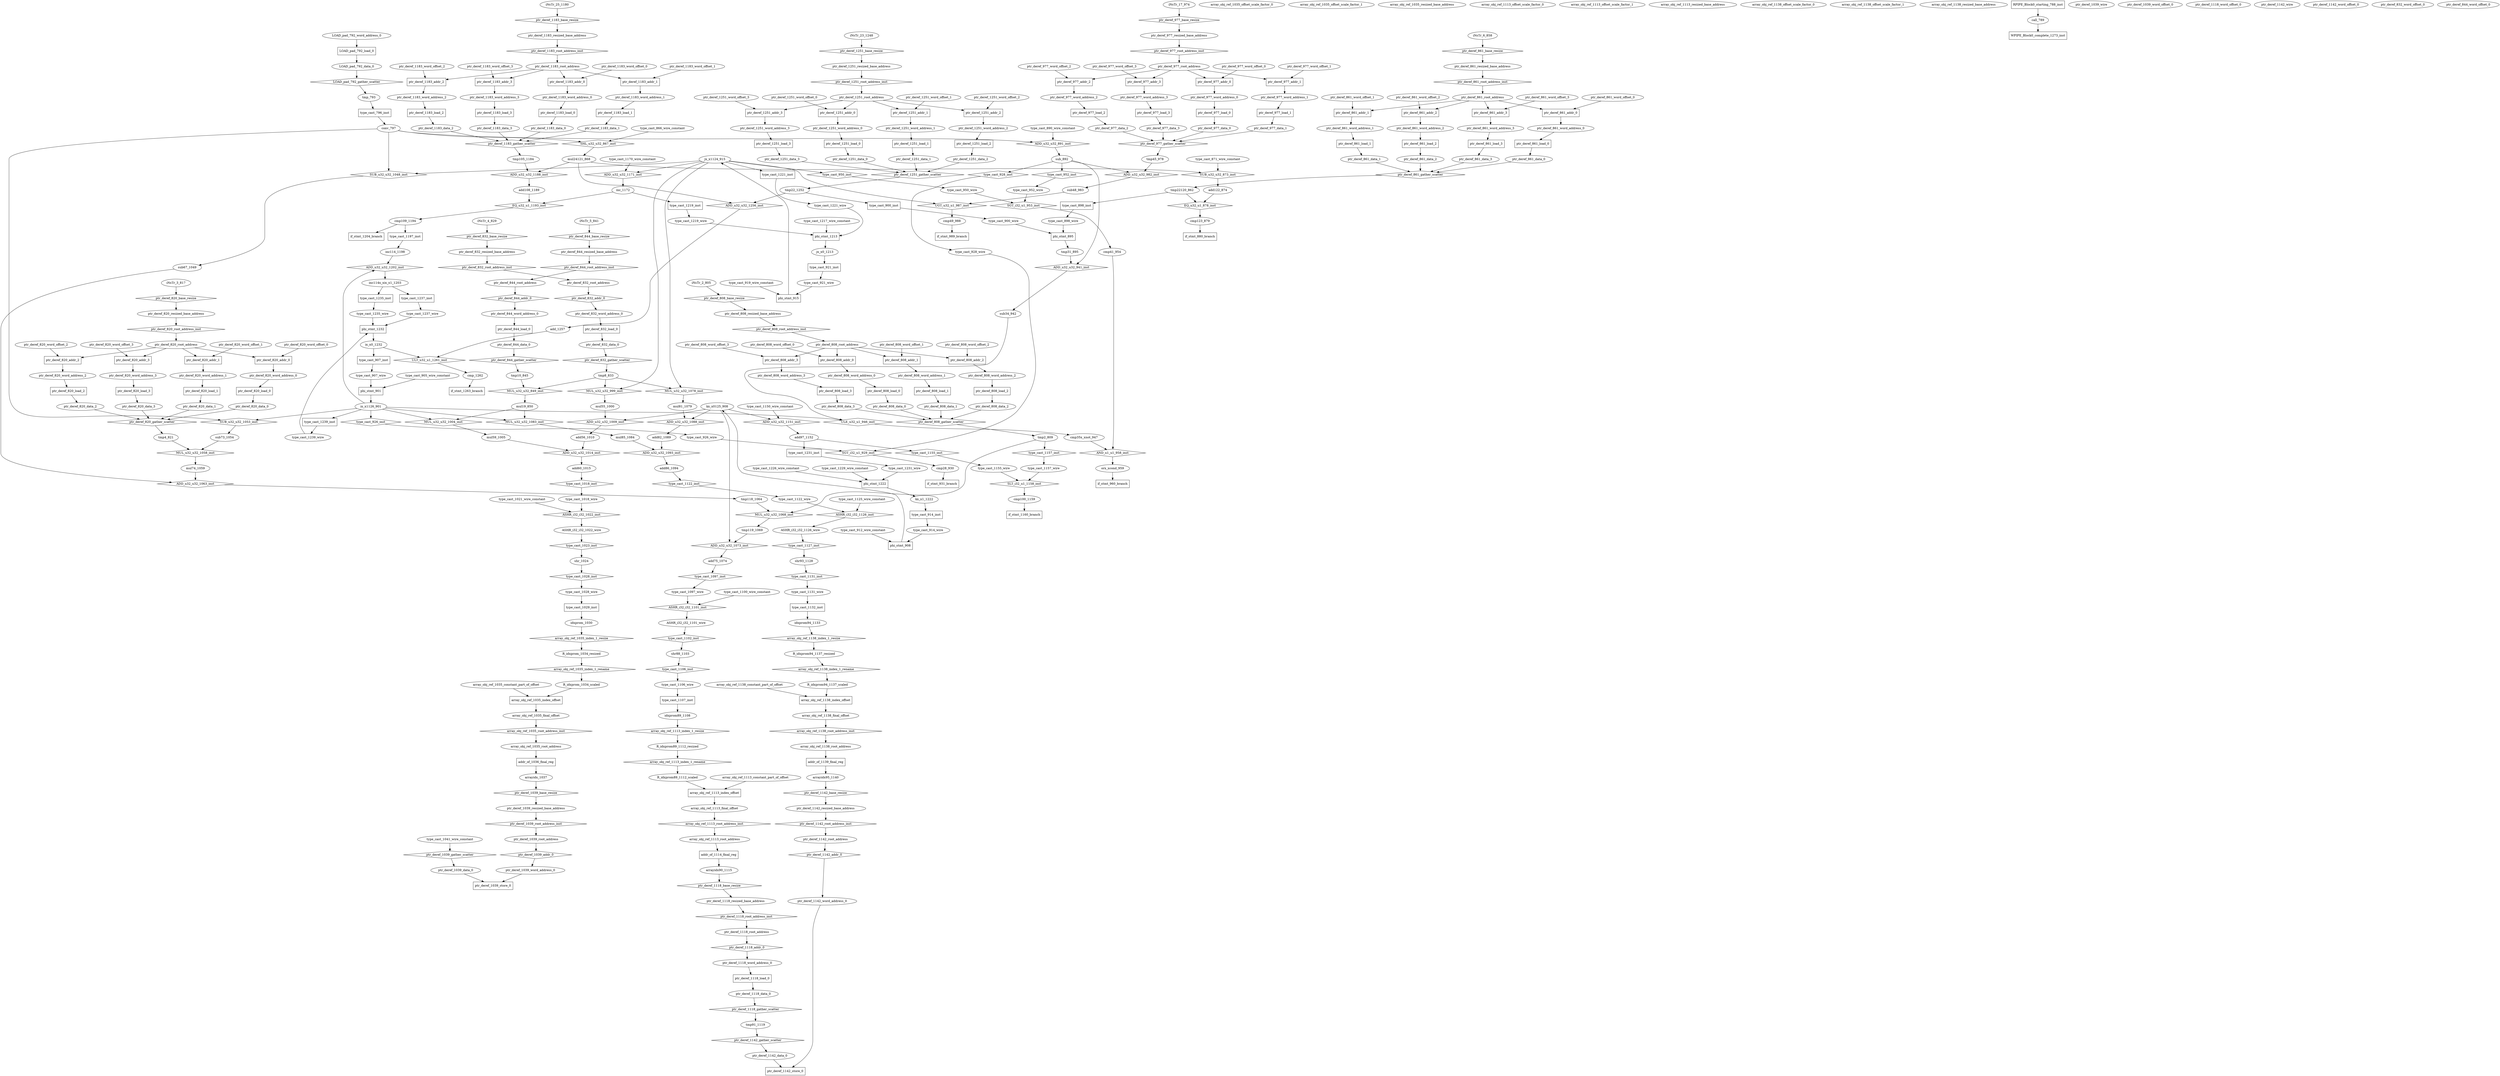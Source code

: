 digraph data_path {
  ASHR_i32_i32_1022_wire [shape=ellipse];
  ASHR_i32_i32_1101_wire [shape=ellipse];
  ASHR_i32_i32_1126_wire [shape=ellipse];
  LOAD_pad_792_data_0 [shape=ellipse];
  LOAD_pad_792_word_address_0 [shape=ellipse];
  R_idxprom89_1112_resized [shape=ellipse];
  R_idxprom89_1112_scaled [shape=ellipse];
  R_idxprom94_1137_resized [shape=ellipse];
  R_idxprom94_1137_scaled [shape=ellipse];
  R_idxprom_1034_resized [shape=ellipse];
  R_idxprom_1034_scaled [shape=ellipse];
  add108_1189 [shape=ellipse];
  add122_874 [shape=ellipse];
  add56_1010 [shape=ellipse];
  add60_1015 [shape=ellipse];
  add75_1074 [shape=ellipse];
  add82_1089 [shape=ellipse];
  add86_1094 [shape=ellipse];
  add97_1152 [shape=ellipse];
  add_1257 [shape=ellipse];
  array_obj_ref_1035_constant_part_of_offset [shape=ellipse];
  array_obj_ref_1035_final_offset [shape=ellipse];
  array_obj_ref_1035_offset_scale_factor_0 [shape=ellipse];
  array_obj_ref_1035_offset_scale_factor_1 [shape=ellipse];
  array_obj_ref_1035_resized_base_address [shape=ellipse];
  array_obj_ref_1035_root_address [shape=ellipse];
  array_obj_ref_1113_constant_part_of_offset [shape=ellipse];
  array_obj_ref_1113_final_offset [shape=ellipse];
  array_obj_ref_1113_offset_scale_factor_0 [shape=ellipse];
  array_obj_ref_1113_offset_scale_factor_1 [shape=ellipse];
  array_obj_ref_1113_resized_base_address [shape=ellipse];
  array_obj_ref_1113_root_address [shape=ellipse];
  array_obj_ref_1138_constant_part_of_offset [shape=ellipse];
  array_obj_ref_1138_final_offset [shape=ellipse];
  array_obj_ref_1138_offset_scale_factor_0 [shape=ellipse];
  array_obj_ref_1138_offset_scale_factor_1 [shape=ellipse];
  array_obj_ref_1138_resized_base_address [shape=ellipse];
  array_obj_ref_1138_root_address [shape=ellipse];
  arrayidx90_1115 [shape=ellipse];
  arrayidx95_1140 [shape=ellipse];
  arrayidx_1037 [shape=ellipse];
  call_789 [shape=ellipse];
  cmp100_1159 [shape=ellipse];
  cmp109_1194 [shape=ellipse];
  cmp123_879 [shape=ellipse];
  cmp28_930 [shape=ellipse];
  cmp35x_xnot_947 [shape=ellipse];
  cmp41_954 [shape=ellipse];
  cmp49_988 [shape=ellipse];
  cmp_1262 [shape=ellipse];
  conv_797 [shape=ellipse];
  iNsTr_17_974 [shape=ellipse];
  iNsTr_23_1248 [shape=ellipse];
  iNsTr_25_1180 [shape=ellipse];
  iNsTr_2_805 [shape=ellipse];
  iNsTr_3_817 [shape=ellipse];
  iNsTr_4_829 [shape=ellipse];
  iNsTr_5_841 [shape=ellipse];
  iNsTr_6_858 [shape=ellipse];
  idxprom89_1108 [shape=ellipse];
  idxprom94_1133 [shape=ellipse];
  idxprom_1030 [shape=ellipse];
  inc114_1198 [shape=ellipse];
  inc114x_xix_x1_1203 [shape=ellipse];
  inc_1172 [shape=ellipse];
  ix_x0_1232 [shape=ellipse];
  ix_x1126_901 [shape=ellipse];
  jx_x0_1213 [shape=ellipse];
  jx_x1124_915 [shape=ellipse];
  kx_x0125_908 [shape=ellipse];
  kx_x1_1222 [shape=ellipse];
  mul19_850 [shape=ellipse];
  mul24121_868 [shape=ellipse];
  mul55_1000 [shape=ellipse];
  mul59_1005 [shape=ellipse];
  mul74_1059 [shape=ellipse];
  mul81_1079 [shape=ellipse];
  mul85_1084 [shape=ellipse];
  orx_xcond_959 [shape=ellipse];
  ptr_deref_1039_data_0 [shape=ellipse];
  ptr_deref_1039_resized_base_address [shape=ellipse];
  ptr_deref_1039_root_address [shape=ellipse];
  ptr_deref_1039_wire [shape=ellipse];
  ptr_deref_1039_word_address_0 [shape=ellipse];
  ptr_deref_1039_word_offset_0 [shape=ellipse];
  ptr_deref_1118_data_0 [shape=ellipse];
  ptr_deref_1118_resized_base_address [shape=ellipse];
  ptr_deref_1118_root_address [shape=ellipse];
  ptr_deref_1118_word_address_0 [shape=ellipse];
  ptr_deref_1118_word_offset_0 [shape=ellipse];
  ptr_deref_1142_data_0 [shape=ellipse];
  ptr_deref_1142_resized_base_address [shape=ellipse];
  ptr_deref_1142_root_address [shape=ellipse];
  ptr_deref_1142_wire [shape=ellipse];
  ptr_deref_1142_word_address_0 [shape=ellipse];
  ptr_deref_1142_word_offset_0 [shape=ellipse];
  ptr_deref_1183_data_0 [shape=ellipse];
  ptr_deref_1183_data_1 [shape=ellipse];
  ptr_deref_1183_data_2 [shape=ellipse];
  ptr_deref_1183_data_3 [shape=ellipse];
  ptr_deref_1183_resized_base_address [shape=ellipse];
  ptr_deref_1183_root_address [shape=ellipse];
  ptr_deref_1183_word_address_0 [shape=ellipse];
  ptr_deref_1183_word_address_1 [shape=ellipse];
  ptr_deref_1183_word_address_2 [shape=ellipse];
  ptr_deref_1183_word_address_3 [shape=ellipse];
  ptr_deref_1183_word_offset_0 [shape=ellipse];
  ptr_deref_1183_word_offset_1 [shape=ellipse];
  ptr_deref_1183_word_offset_2 [shape=ellipse];
  ptr_deref_1183_word_offset_3 [shape=ellipse];
  ptr_deref_1251_data_0 [shape=ellipse];
  ptr_deref_1251_data_1 [shape=ellipse];
  ptr_deref_1251_data_2 [shape=ellipse];
  ptr_deref_1251_data_3 [shape=ellipse];
  ptr_deref_1251_resized_base_address [shape=ellipse];
  ptr_deref_1251_root_address [shape=ellipse];
  ptr_deref_1251_word_address_0 [shape=ellipse];
  ptr_deref_1251_word_address_1 [shape=ellipse];
  ptr_deref_1251_word_address_2 [shape=ellipse];
  ptr_deref_1251_word_address_3 [shape=ellipse];
  ptr_deref_1251_word_offset_0 [shape=ellipse];
  ptr_deref_1251_word_offset_1 [shape=ellipse];
  ptr_deref_1251_word_offset_2 [shape=ellipse];
  ptr_deref_1251_word_offset_3 [shape=ellipse];
  ptr_deref_808_data_0 [shape=ellipse];
  ptr_deref_808_data_1 [shape=ellipse];
  ptr_deref_808_data_2 [shape=ellipse];
  ptr_deref_808_data_3 [shape=ellipse];
  ptr_deref_808_resized_base_address [shape=ellipse];
  ptr_deref_808_root_address [shape=ellipse];
  ptr_deref_808_word_address_0 [shape=ellipse];
  ptr_deref_808_word_address_1 [shape=ellipse];
  ptr_deref_808_word_address_2 [shape=ellipse];
  ptr_deref_808_word_address_3 [shape=ellipse];
  ptr_deref_808_word_offset_0 [shape=ellipse];
  ptr_deref_808_word_offset_1 [shape=ellipse];
  ptr_deref_808_word_offset_2 [shape=ellipse];
  ptr_deref_808_word_offset_3 [shape=ellipse];
  ptr_deref_820_data_0 [shape=ellipse];
  ptr_deref_820_data_1 [shape=ellipse];
  ptr_deref_820_data_2 [shape=ellipse];
  ptr_deref_820_data_3 [shape=ellipse];
  ptr_deref_820_resized_base_address [shape=ellipse];
  ptr_deref_820_root_address [shape=ellipse];
  ptr_deref_820_word_address_0 [shape=ellipse];
  ptr_deref_820_word_address_1 [shape=ellipse];
  ptr_deref_820_word_address_2 [shape=ellipse];
  ptr_deref_820_word_address_3 [shape=ellipse];
  ptr_deref_820_word_offset_0 [shape=ellipse];
  ptr_deref_820_word_offset_1 [shape=ellipse];
  ptr_deref_820_word_offset_2 [shape=ellipse];
  ptr_deref_820_word_offset_3 [shape=ellipse];
  ptr_deref_832_data_0 [shape=ellipse];
  ptr_deref_832_resized_base_address [shape=ellipse];
  ptr_deref_832_root_address [shape=ellipse];
  ptr_deref_832_word_address_0 [shape=ellipse];
  ptr_deref_832_word_offset_0 [shape=ellipse];
  ptr_deref_844_data_0 [shape=ellipse];
  ptr_deref_844_resized_base_address [shape=ellipse];
  ptr_deref_844_root_address [shape=ellipse];
  ptr_deref_844_word_address_0 [shape=ellipse];
  ptr_deref_844_word_offset_0 [shape=ellipse];
  ptr_deref_861_data_0 [shape=ellipse];
  ptr_deref_861_data_1 [shape=ellipse];
  ptr_deref_861_data_2 [shape=ellipse];
  ptr_deref_861_data_3 [shape=ellipse];
  ptr_deref_861_resized_base_address [shape=ellipse];
  ptr_deref_861_root_address [shape=ellipse];
  ptr_deref_861_word_address_0 [shape=ellipse];
  ptr_deref_861_word_address_1 [shape=ellipse];
  ptr_deref_861_word_address_2 [shape=ellipse];
  ptr_deref_861_word_address_3 [shape=ellipse];
  ptr_deref_861_word_offset_0 [shape=ellipse];
  ptr_deref_861_word_offset_1 [shape=ellipse];
  ptr_deref_861_word_offset_2 [shape=ellipse];
  ptr_deref_861_word_offset_3 [shape=ellipse];
  ptr_deref_977_data_0 [shape=ellipse];
  ptr_deref_977_data_1 [shape=ellipse];
  ptr_deref_977_data_2 [shape=ellipse];
  ptr_deref_977_data_3 [shape=ellipse];
  ptr_deref_977_resized_base_address [shape=ellipse];
  ptr_deref_977_root_address [shape=ellipse];
  ptr_deref_977_word_address_0 [shape=ellipse];
  ptr_deref_977_word_address_1 [shape=ellipse];
  ptr_deref_977_word_address_2 [shape=ellipse];
  ptr_deref_977_word_address_3 [shape=ellipse];
  ptr_deref_977_word_offset_0 [shape=ellipse];
  ptr_deref_977_word_offset_1 [shape=ellipse];
  ptr_deref_977_word_offset_2 [shape=ellipse];
  ptr_deref_977_word_offset_3 [shape=ellipse];
  shr88_1103 [shape=ellipse];
  shr93_1128 [shape=ellipse];
  shr_1024 [shape=ellipse];
  sub34_942 [shape=ellipse];
  sub48_983 [shape=ellipse];
  sub67_1049 [shape=ellipse];
  sub73_1054 [shape=ellipse];
  sub_892 [shape=ellipse];
  tmp105_1184 [shape=ellipse];
  tmp10_845 [shape=ellipse];
  tmp118_1064 [shape=ellipse];
  tmp119_1069 [shape=ellipse];
  tmp22120_862 [shape=ellipse];
  tmp22_1252 [shape=ellipse];
  tmp2_809 [shape=ellipse];
  tmp31_895 [shape=ellipse];
  tmp45_978 [shape=ellipse];
  tmp4_821 [shape=ellipse];
  tmp8_833 [shape=ellipse];
  tmp91_1119 [shape=ellipse];
  tmp_793 [shape=ellipse];
  type_cast_1018_wire [shape=ellipse];
  type_cast_1021_wire_constant [shape=ellipse];
  type_cast_1028_wire [shape=ellipse];
  type_cast_1041_wire_constant [shape=ellipse];
  type_cast_1097_wire [shape=ellipse];
  type_cast_1100_wire_constant [shape=ellipse];
  type_cast_1106_wire [shape=ellipse];
  type_cast_1122_wire [shape=ellipse];
  type_cast_1125_wire_constant [shape=ellipse];
  type_cast_1131_wire [shape=ellipse];
  type_cast_1150_wire_constant [shape=ellipse];
  type_cast_1155_wire [shape=ellipse];
  type_cast_1157_wire [shape=ellipse];
  type_cast_1170_wire_constant [shape=ellipse];
  type_cast_1217_wire_constant [shape=ellipse];
  type_cast_1219_wire [shape=ellipse];
  type_cast_1221_wire [shape=ellipse];
  type_cast_1226_wire_constant [shape=ellipse];
  type_cast_1229_wire_constant [shape=ellipse];
  type_cast_1231_wire [shape=ellipse];
  type_cast_1235_wire [shape=ellipse];
  type_cast_1237_wire [shape=ellipse];
  type_cast_1239_wire [shape=ellipse];
  type_cast_866_wire_constant [shape=ellipse];
  type_cast_871_wire_constant [shape=ellipse];
  type_cast_890_wire_constant [shape=ellipse];
  type_cast_898_wire [shape=ellipse];
  type_cast_900_wire [shape=ellipse];
  type_cast_905_wire_constant [shape=ellipse];
  type_cast_907_wire [shape=ellipse];
  type_cast_912_wire_constant [shape=ellipse];
  type_cast_914_wire [shape=ellipse];
  type_cast_919_wire_constant [shape=ellipse];
  type_cast_921_wire [shape=ellipse];
  type_cast_926_wire [shape=ellipse];
  type_cast_928_wire [shape=ellipse];
  type_cast_950_wire [shape=ellipse];
  type_cast_952_wire [shape=ellipse];
  ADD_u32_u32_1009_inst [shape=diamond];
kx_x0125_908  -> ADD_u32_u32_1009_inst;
mul55_1000  -> ADD_u32_u32_1009_inst;
ADD_u32_u32_1009_inst -> add56_1010;
  ADD_u32_u32_1014_inst [shape=diamond];
add56_1010  -> ADD_u32_u32_1014_inst;
mul59_1005  -> ADD_u32_u32_1014_inst;
ADD_u32_u32_1014_inst -> add60_1015;
  ADD_u32_u32_1063_inst [shape=diamond];
mul74_1059  -> ADD_u32_u32_1063_inst;
sub67_1049  -> ADD_u32_u32_1063_inst;
ADD_u32_u32_1063_inst -> tmp118_1064;
  ADD_u32_u32_1073_inst [shape=diamond];
tmp119_1069  -> ADD_u32_u32_1073_inst;
kx_x0125_908  -> ADD_u32_u32_1073_inst;
ADD_u32_u32_1073_inst -> add75_1074;
  ADD_u32_u32_1088_inst [shape=diamond];
kx_x0125_908  -> ADD_u32_u32_1088_inst;
mul81_1079  -> ADD_u32_u32_1088_inst;
ADD_u32_u32_1088_inst -> add82_1089;
  ADD_u32_u32_1093_inst [shape=diamond];
add82_1089  -> ADD_u32_u32_1093_inst;
mul85_1084  -> ADD_u32_u32_1093_inst;
ADD_u32_u32_1093_inst -> add86_1094;
  ADD_u32_u32_1151_inst [shape=diamond];
kx_x0125_908  -> ADD_u32_u32_1151_inst;
type_cast_1150_wire_constant  -> ADD_u32_u32_1151_inst;
ADD_u32_u32_1151_inst -> add97_1152;
  ADD_u32_u32_1171_inst [shape=diamond];
jx_x1124_915  -> ADD_u32_u32_1171_inst;
type_cast_1170_wire_constant  -> ADD_u32_u32_1171_inst;
ADD_u32_u32_1171_inst -> inc_1172;
  ADD_u32_u32_1188_inst [shape=diamond];
tmp105_1184  -> ADD_u32_u32_1188_inst;
mul24121_868  -> ADD_u32_u32_1188_inst;
ADD_u32_u32_1188_inst -> add108_1189;
  ADD_u32_u32_1202_inst [shape=diamond];
inc114_1198  -> ADD_u32_u32_1202_inst;
ix_x1126_901  -> ADD_u32_u32_1202_inst;
ADD_u32_u32_1202_inst -> inc114x_xix_x1_1203;
  ADD_u32_u32_1256_inst [shape=diamond];
tmp22_1252  -> ADD_u32_u32_1256_inst;
mul24121_868  -> ADD_u32_u32_1256_inst;
ADD_u32_u32_1256_inst -> add_1257;
  ADD_u32_u32_891_inst [shape=diamond];
conv_797  -> ADD_u32_u32_891_inst;
type_cast_890_wire_constant  -> ADD_u32_u32_891_inst;
ADD_u32_u32_891_inst -> sub_892;
  ADD_u32_u32_941_inst [shape=diamond];
sub_892  -> ADD_u32_u32_941_inst;
tmp31_895  -> ADD_u32_u32_941_inst;
ADD_u32_u32_941_inst -> sub34_942;
  ADD_u32_u32_982_inst [shape=diamond];
sub_892  -> ADD_u32_u32_982_inst;
tmp45_978  -> ADD_u32_u32_982_inst;
ADD_u32_u32_982_inst -> sub48_983;
  AND_u1_u1_958_inst [shape=diamond];
cmp35x_xnot_947  -> AND_u1_u1_958_inst;
cmp41_954  -> AND_u1_u1_958_inst;
AND_u1_u1_958_inst -> orx_xcond_959;
  ASHR_i32_i32_1022_inst [shape=diamond];
type_cast_1018_wire  -> ASHR_i32_i32_1022_inst;
type_cast_1021_wire_constant  -> ASHR_i32_i32_1022_inst;
ASHR_i32_i32_1022_inst -> ASHR_i32_i32_1022_wire;
  ASHR_i32_i32_1101_inst [shape=diamond];
type_cast_1097_wire  -> ASHR_i32_i32_1101_inst;
type_cast_1100_wire_constant  -> ASHR_i32_i32_1101_inst;
ASHR_i32_i32_1101_inst -> ASHR_i32_i32_1101_wire;
  ASHR_i32_i32_1126_inst [shape=diamond];
type_cast_1122_wire  -> ASHR_i32_i32_1126_inst;
type_cast_1125_wire_constant  -> ASHR_i32_i32_1126_inst;
ASHR_i32_i32_1126_inst -> ASHR_i32_i32_1126_wire;
  EQ_u32_u1_1193_inst [shape=diamond];
inc_1172  -> EQ_u32_u1_1193_inst;
add108_1189  -> EQ_u32_u1_1193_inst;
EQ_u32_u1_1193_inst -> cmp109_1194;
  EQ_u32_u1_878_inst [shape=diamond];
tmp22120_862  -> EQ_u32_u1_878_inst;
add122_874  -> EQ_u32_u1_878_inst;
EQ_u32_u1_878_inst -> cmp123_879;
  LOAD_pad_792_gather_scatter [shape=diamond];
LOAD_pad_792_data_0  -> LOAD_pad_792_gather_scatter;
LOAD_pad_792_gather_scatter -> tmp_793;
  LOAD_pad_792_load_0 [shape=rectangle];
LOAD_pad_792_word_address_0  -> LOAD_pad_792_load_0;
LOAD_pad_792_load_0 -> LOAD_pad_792_data_0;
  MUL_u32_u32_1004_inst [shape=diamond];
ix_x1126_901  -> MUL_u32_u32_1004_inst;
mul19_850  -> MUL_u32_u32_1004_inst;
MUL_u32_u32_1004_inst -> mul59_1005;
  MUL_u32_u32_1058_inst [shape=diamond];
tmp4_821  -> MUL_u32_u32_1058_inst;
sub73_1054  -> MUL_u32_u32_1058_inst;
MUL_u32_u32_1058_inst -> mul74_1059;
  MUL_u32_u32_1068_inst [shape=diamond];
tmp118_1064  -> MUL_u32_u32_1068_inst;
tmp2_809  -> MUL_u32_u32_1068_inst;
MUL_u32_u32_1068_inst -> tmp119_1069;
  MUL_u32_u32_1078_inst [shape=diamond];
jx_x1124_915  -> MUL_u32_u32_1078_inst;
tmp8_833  -> MUL_u32_u32_1078_inst;
MUL_u32_u32_1078_inst -> mul81_1079;
  MUL_u32_u32_1083_inst [shape=diamond];
ix_x1126_901  -> MUL_u32_u32_1083_inst;
mul19_850  -> MUL_u32_u32_1083_inst;
MUL_u32_u32_1083_inst -> mul85_1084;
  MUL_u32_u32_849_inst [shape=diamond];
tmp10_845  -> MUL_u32_u32_849_inst;
tmp8_833  -> MUL_u32_u32_849_inst;
MUL_u32_u32_849_inst -> mul19_850;
  MUL_u32_u32_999_inst [shape=diamond];
jx_x1124_915  -> MUL_u32_u32_999_inst;
tmp8_833  -> MUL_u32_u32_999_inst;
MUL_u32_u32_999_inst -> mul55_1000;
  RPIPE_Block0_starting_788_inst [shape=rectangle];
RPIPE_Block0_starting_788_inst -> call_789;
  SGT_i32_u1_929_inst [shape=diamond];
type_cast_926_wire  -> SGT_i32_u1_929_inst;
type_cast_928_wire  -> SGT_i32_u1_929_inst;
SGT_i32_u1_929_inst -> cmp28_930;
  SGT_i32_u1_953_inst [shape=diamond];
type_cast_950_wire  -> SGT_i32_u1_953_inst;
type_cast_952_wire  -> SGT_i32_u1_953_inst;
SGT_i32_u1_953_inst -> cmp41_954;
  SHL_u32_u32_867_inst [shape=diamond];
conv_797  -> SHL_u32_u32_867_inst;
type_cast_866_wire_constant  -> SHL_u32_u32_867_inst;
SHL_u32_u32_867_inst -> mul24121_868;
  SLT_i32_u1_1158_inst [shape=diamond];
type_cast_1155_wire  -> SLT_i32_u1_1158_inst;
type_cast_1157_wire  -> SLT_i32_u1_1158_inst;
SLT_i32_u1_1158_inst -> cmp100_1159;
  SUB_u32_u32_1048_inst [shape=diamond];
jx_x1124_915  -> SUB_u32_u32_1048_inst;
conv_797  -> SUB_u32_u32_1048_inst;
SUB_u32_u32_1048_inst -> sub67_1049;
  SUB_u32_u32_1053_inst [shape=diamond];
ix_x1126_901  -> SUB_u32_u32_1053_inst;
conv_797  -> SUB_u32_u32_1053_inst;
SUB_u32_u32_1053_inst -> sub73_1054;
  SUB_u32_u32_873_inst [shape=diamond];
type_cast_871_wire_constant  -> SUB_u32_u32_873_inst;
mul24121_868  -> SUB_u32_u32_873_inst;
SUB_u32_u32_873_inst -> add122_874;
  UGT_u32_u1_987_inst [shape=diamond];
jx_x1124_915  -> UGT_u32_u1_987_inst;
sub48_983  -> UGT_u32_u1_987_inst;
UGT_u32_u1_987_inst -> cmp49_988;
  ULE_u32_u1_946_inst [shape=diamond];
ix_x1126_901  -> ULE_u32_u1_946_inst;
sub34_942  -> ULE_u32_u1_946_inst;
ULE_u32_u1_946_inst -> cmp35x_xnot_947;
  ULT_u32_u1_1261_inst [shape=diamond];
ix_x0_1232  -> ULT_u32_u1_1261_inst;
add_1257  -> ULT_u32_u1_1261_inst;
ULT_u32_u1_1261_inst -> cmp_1262;
  WPIPE_Block0_complete_1273_inst [shape=rectangle];
call_789  -> WPIPE_Block0_complete_1273_inst;
  addr_of_1036_final_reg [shape=rectangle];
array_obj_ref_1035_root_address  -> addr_of_1036_final_reg;
addr_of_1036_final_reg -> arrayidx_1037;
  addr_of_1114_final_reg [shape=rectangle];
array_obj_ref_1113_root_address  -> addr_of_1114_final_reg;
addr_of_1114_final_reg -> arrayidx90_1115;
  addr_of_1139_final_reg [shape=rectangle];
array_obj_ref_1138_root_address  -> addr_of_1139_final_reg;
addr_of_1139_final_reg -> arrayidx95_1140;
  array_obj_ref_1035_index_1_rename [shape=diamond];
R_idxprom_1034_resized  -> array_obj_ref_1035_index_1_rename;
array_obj_ref_1035_index_1_rename -> R_idxprom_1034_scaled;
  array_obj_ref_1035_index_1_resize [shape=diamond];
idxprom_1030  -> array_obj_ref_1035_index_1_resize;
array_obj_ref_1035_index_1_resize -> R_idxprom_1034_resized;
  array_obj_ref_1035_index_offset [shape=rectangle];
R_idxprom_1034_scaled  -> array_obj_ref_1035_index_offset;
array_obj_ref_1035_constant_part_of_offset  -> array_obj_ref_1035_index_offset;
array_obj_ref_1035_index_offset -> array_obj_ref_1035_final_offset;
  array_obj_ref_1035_root_address_inst [shape=diamond];
array_obj_ref_1035_final_offset  -> array_obj_ref_1035_root_address_inst;
array_obj_ref_1035_root_address_inst -> array_obj_ref_1035_root_address;
  array_obj_ref_1113_index_1_rename [shape=diamond];
R_idxprom89_1112_resized  -> array_obj_ref_1113_index_1_rename;
array_obj_ref_1113_index_1_rename -> R_idxprom89_1112_scaled;
  array_obj_ref_1113_index_1_resize [shape=diamond];
idxprom89_1108  -> array_obj_ref_1113_index_1_resize;
array_obj_ref_1113_index_1_resize -> R_idxprom89_1112_resized;
  array_obj_ref_1113_index_offset [shape=rectangle];
R_idxprom89_1112_scaled  -> array_obj_ref_1113_index_offset;
array_obj_ref_1113_constant_part_of_offset  -> array_obj_ref_1113_index_offset;
array_obj_ref_1113_index_offset -> array_obj_ref_1113_final_offset;
  array_obj_ref_1113_root_address_inst [shape=diamond];
array_obj_ref_1113_final_offset  -> array_obj_ref_1113_root_address_inst;
array_obj_ref_1113_root_address_inst -> array_obj_ref_1113_root_address;
  array_obj_ref_1138_index_1_rename [shape=diamond];
R_idxprom94_1137_resized  -> array_obj_ref_1138_index_1_rename;
array_obj_ref_1138_index_1_rename -> R_idxprom94_1137_scaled;
  array_obj_ref_1138_index_1_resize [shape=diamond];
idxprom94_1133  -> array_obj_ref_1138_index_1_resize;
array_obj_ref_1138_index_1_resize -> R_idxprom94_1137_resized;
  array_obj_ref_1138_index_offset [shape=rectangle];
R_idxprom94_1137_scaled  -> array_obj_ref_1138_index_offset;
array_obj_ref_1138_constant_part_of_offset  -> array_obj_ref_1138_index_offset;
array_obj_ref_1138_index_offset -> array_obj_ref_1138_final_offset;
  array_obj_ref_1138_root_address_inst [shape=diamond];
array_obj_ref_1138_final_offset  -> array_obj_ref_1138_root_address_inst;
array_obj_ref_1138_root_address_inst -> array_obj_ref_1138_root_address;
  if_stmt_1160_branch [shape=rectangle];
cmp100_1159  -> if_stmt_1160_branch;
  if_stmt_1204_branch [shape=rectangle];
cmp109_1194  -> if_stmt_1204_branch;
  if_stmt_1263_branch [shape=rectangle];
cmp_1262  -> if_stmt_1263_branch;
  if_stmt_880_branch [shape=rectangle];
cmp123_879  -> if_stmt_880_branch;
  if_stmt_931_branch [shape=rectangle];
cmp28_930  -> if_stmt_931_branch;
  if_stmt_960_branch [shape=rectangle];
orx_xcond_959  -> if_stmt_960_branch;
  if_stmt_989_branch [shape=rectangle];
cmp49_988  -> if_stmt_989_branch;
  phi_stmt_1213 [shape=rectangle];
type_cast_1217_wire_constant  -> phi_stmt_1213;
type_cast_1219_wire  -> phi_stmt_1213;
type_cast_1221_wire  -> phi_stmt_1213;
phi_stmt_1213 -> jx_x0_1213;
  phi_stmt_1222 [shape=rectangle];
type_cast_1226_wire_constant  -> phi_stmt_1222;
type_cast_1229_wire_constant  -> phi_stmt_1222;
type_cast_1231_wire  -> phi_stmt_1222;
phi_stmt_1222 -> kx_x1_1222;
  phi_stmt_1232 [shape=rectangle];
type_cast_1235_wire  -> phi_stmt_1232;
type_cast_1237_wire  -> phi_stmt_1232;
type_cast_1239_wire  -> phi_stmt_1232;
phi_stmt_1232 -> ix_x0_1232;
  phi_stmt_895 [shape=rectangle];
type_cast_898_wire  -> phi_stmt_895;
type_cast_900_wire  -> phi_stmt_895;
phi_stmt_895 -> tmp31_895;
  phi_stmt_901 [shape=rectangle];
type_cast_905_wire_constant  -> phi_stmt_901;
type_cast_907_wire  -> phi_stmt_901;
phi_stmt_901 -> ix_x1126_901;
  phi_stmt_908 [shape=rectangle];
type_cast_912_wire_constant  -> phi_stmt_908;
type_cast_914_wire  -> phi_stmt_908;
phi_stmt_908 -> kx_x0125_908;
  phi_stmt_915 [shape=rectangle];
type_cast_919_wire_constant  -> phi_stmt_915;
type_cast_921_wire  -> phi_stmt_915;
phi_stmt_915 -> jx_x1124_915;
  ptr_deref_1039_addr_0 [shape=diamond];
ptr_deref_1039_root_address  -> ptr_deref_1039_addr_0;
ptr_deref_1039_addr_0 -> ptr_deref_1039_word_address_0;
  ptr_deref_1039_base_resize [shape=diamond];
arrayidx_1037  -> ptr_deref_1039_base_resize;
ptr_deref_1039_base_resize -> ptr_deref_1039_resized_base_address;
  ptr_deref_1039_gather_scatter [shape=diamond];
type_cast_1041_wire_constant  -> ptr_deref_1039_gather_scatter;
ptr_deref_1039_gather_scatter -> ptr_deref_1039_data_0;
  ptr_deref_1039_root_address_inst [shape=diamond];
ptr_deref_1039_resized_base_address  -> ptr_deref_1039_root_address_inst;
ptr_deref_1039_root_address_inst -> ptr_deref_1039_root_address;
  ptr_deref_1039_store_0 [shape=rectangle];
ptr_deref_1039_word_address_0  -> ptr_deref_1039_store_0;
ptr_deref_1039_data_0  -> ptr_deref_1039_store_0;
  ptr_deref_1118_addr_0 [shape=diamond];
ptr_deref_1118_root_address  -> ptr_deref_1118_addr_0;
ptr_deref_1118_addr_0 -> ptr_deref_1118_word_address_0;
  ptr_deref_1118_base_resize [shape=diamond];
arrayidx90_1115  -> ptr_deref_1118_base_resize;
ptr_deref_1118_base_resize -> ptr_deref_1118_resized_base_address;
  ptr_deref_1118_gather_scatter [shape=diamond];
ptr_deref_1118_data_0  -> ptr_deref_1118_gather_scatter;
ptr_deref_1118_gather_scatter -> tmp91_1119;
  ptr_deref_1118_load_0 [shape=rectangle];
ptr_deref_1118_word_address_0  -> ptr_deref_1118_load_0;
ptr_deref_1118_load_0 -> ptr_deref_1118_data_0;
  ptr_deref_1118_root_address_inst [shape=diamond];
ptr_deref_1118_resized_base_address  -> ptr_deref_1118_root_address_inst;
ptr_deref_1118_root_address_inst -> ptr_deref_1118_root_address;
  ptr_deref_1142_addr_0 [shape=diamond];
ptr_deref_1142_root_address  -> ptr_deref_1142_addr_0;
ptr_deref_1142_addr_0 -> ptr_deref_1142_word_address_0;
  ptr_deref_1142_base_resize [shape=diamond];
arrayidx95_1140  -> ptr_deref_1142_base_resize;
ptr_deref_1142_base_resize -> ptr_deref_1142_resized_base_address;
  ptr_deref_1142_gather_scatter [shape=diamond];
tmp91_1119  -> ptr_deref_1142_gather_scatter;
ptr_deref_1142_gather_scatter -> ptr_deref_1142_data_0;
  ptr_deref_1142_root_address_inst [shape=diamond];
ptr_deref_1142_resized_base_address  -> ptr_deref_1142_root_address_inst;
ptr_deref_1142_root_address_inst -> ptr_deref_1142_root_address;
  ptr_deref_1142_store_0 [shape=rectangle];
ptr_deref_1142_word_address_0  -> ptr_deref_1142_store_0;
ptr_deref_1142_data_0  -> ptr_deref_1142_store_0;
  ptr_deref_1183_addr_0 [shape=rectangle];
ptr_deref_1183_root_address  -> ptr_deref_1183_addr_0;
ptr_deref_1183_word_offset_0  -> ptr_deref_1183_addr_0;
ptr_deref_1183_addr_0 -> ptr_deref_1183_word_address_0;
  ptr_deref_1183_addr_1 [shape=rectangle];
ptr_deref_1183_root_address  -> ptr_deref_1183_addr_1;
ptr_deref_1183_word_offset_1  -> ptr_deref_1183_addr_1;
ptr_deref_1183_addr_1 -> ptr_deref_1183_word_address_1;
  ptr_deref_1183_addr_2 [shape=rectangle];
ptr_deref_1183_root_address  -> ptr_deref_1183_addr_2;
ptr_deref_1183_word_offset_2  -> ptr_deref_1183_addr_2;
ptr_deref_1183_addr_2 -> ptr_deref_1183_word_address_2;
  ptr_deref_1183_addr_3 [shape=rectangle];
ptr_deref_1183_root_address  -> ptr_deref_1183_addr_3;
ptr_deref_1183_word_offset_3  -> ptr_deref_1183_addr_3;
ptr_deref_1183_addr_3 -> ptr_deref_1183_word_address_3;
  ptr_deref_1183_base_resize [shape=diamond];
iNsTr_25_1180  -> ptr_deref_1183_base_resize;
ptr_deref_1183_base_resize -> ptr_deref_1183_resized_base_address;
  ptr_deref_1183_gather_scatter [shape=diamond];
ptr_deref_1183_data_3  -> ptr_deref_1183_gather_scatter;
ptr_deref_1183_data_2  -> ptr_deref_1183_gather_scatter;
ptr_deref_1183_data_1  -> ptr_deref_1183_gather_scatter;
ptr_deref_1183_data_0  -> ptr_deref_1183_gather_scatter;
ptr_deref_1183_gather_scatter -> tmp105_1184;
  ptr_deref_1183_load_0 [shape=rectangle];
ptr_deref_1183_word_address_0  -> ptr_deref_1183_load_0;
ptr_deref_1183_load_0 -> ptr_deref_1183_data_0;
  ptr_deref_1183_load_1 [shape=rectangle];
ptr_deref_1183_word_address_1  -> ptr_deref_1183_load_1;
ptr_deref_1183_load_1 -> ptr_deref_1183_data_1;
  ptr_deref_1183_load_2 [shape=rectangle];
ptr_deref_1183_word_address_2  -> ptr_deref_1183_load_2;
ptr_deref_1183_load_2 -> ptr_deref_1183_data_2;
  ptr_deref_1183_load_3 [shape=rectangle];
ptr_deref_1183_word_address_3  -> ptr_deref_1183_load_3;
ptr_deref_1183_load_3 -> ptr_deref_1183_data_3;
  ptr_deref_1183_root_address_inst [shape=diamond];
ptr_deref_1183_resized_base_address  -> ptr_deref_1183_root_address_inst;
ptr_deref_1183_root_address_inst -> ptr_deref_1183_root_address;
  ptr_deref_1251_addr_0 [shape=rectangle];
ptr_deref_1251_root_address  -> ptr_deref_1251_addr_0;
ptr_deref_1251_word_offset_0  -> ptr_deref_1251_addr_0;
ptr_deref_1251_addr_0 -> ptr_deref_1251_word_address_0;
  ptr_deref_1251_addr_1 [shape=rectangle];
ptr_deref_1251_root_address  -> ptr_deref_1251_addr_1;
ptr_deref_1251_word_offset_1  -> ptr_deref_1251_addr_1;
ptr_deref_1251_addr_1 -> ptr_deref_1251_word_address_1;
  ptr_deref_1251_addr_2 [shape=rectangle];
ptr_deref_1251_root_address  -> ptr_deref_1251_addr_2;
ptr_deref_1251_word_offset_2  -> ptr_deref_1251_addr_2;
ptr_deref_1251_addr_2 -> ptr_deref_1251_word_address_2;
  ptr_deref_1251_addr_3 [shape=rectangle];
ptr_deref_1251_root_address  -> ptr_deref_1251_addr_3;
ptr_deref_1251_word_offset_3  -> ptr_deref_1251_addr_3;
ptr_deref_1251_addr_3 -> ptr_deref_1251_word_address_3;
  ptr_deref_1251_base_resize [shape=diamond];
iNsTr_23_1248  -> ptr_deref_1251_base_resize;
ptr_deref_1251_base_resize -> ptr_deref_1251_resized_base_address;
  ptr_deref_1251_gather_scatter [shape=diamond];
ptr_deref_1251_data_3  -> ptr_deref_1251_gather_scatter;
ptr_deref_1251_data_2  -> ptr_deref_1251_gather_scatter;
ptr_deref_1251_data_1  -> ptr_deref_1251_gather_scatter;
ptr_deref_1251_data_0  -> ptr_deref_1251_gather_scatter;
ptr_deref_1251_gather_scatter -> tmp22_1252;
  ptr_deref_1251_load_0 [shape=rectangle];
ptr_deref_1251_word_address_0  -> ptr_deref_1251_load_0;
ptr_deref_1251_load_0 -> ptr_deref_1251_data_0;
  ptr_deref_1251_load_1 [shape=rectangle];
ptr_deref_1251_word_address_1  -> ptr_deref_1251_load_1;
ptr_deref_1251_load_1 -> ptr_deref_1251_data_1;
  ptr_deref_1251_load_2 [shape=rectangle];
ptr_deref_1251_word_address_2  -> ptr_deref_1251_load_2;
ptr_deref_1251_load_2 -> ptr_deref_1251_data_2;
  ptr_deref_1251_load_3 [shape=rectangle];
ptr_deref_1251_word_address_3  -> ptr_deref_1251_load_3;
ptr_deref_1251_load_3 -> ptr_deref_1251_data_3;
  ptr_deref_1251_root_address_inst [shape=diamond];
ptr_deref_1251_resized_base_address  -> ptr_deref_1251_root_address_inst;
ptr_deref_1251_root_address_inst -> ptr_deref_1251_root_address;
  ptr_deref_808_addr_0 [shape=rectangle];
ptr_deref_808_root_address  -> ptr_deref_808_addr_0;
ptr_deref_808_word_offset_0  -> ptr_deref_808_addr_0;
ptr_deref_808_addr_0 -> ptr_deref_808_word_address_0;
  ptr_deref_808_addr_1 [shape=rectangle];
ptr_deref_808_root_address  -> ptr_deref_808_addr_1;
ptr_deref_808_word_offset_1  -> ptr_deref_808_addr_1;
ptr_deref_808_addr_1 -> ptr_deref_808_word_address_1;
  ptr_deref_808_addr_2 [shape=rectangle];
ptr_deref_808_root_address  -> ptr_deref_808_addr_2;
ptr_deref_808_word_offset_2  -> ptr_deref_808_addr_2;
ptr_deref_808_addr_2 -> ptr_deref_808_word_address_2;
  ptr_deref_808_addr_3 [shape=rectangle];
ptr_deref_808_root_address  -> ptr_deref_808_addr_3;
ptr_deref_808_word_offset_3  -> ptr_deref_808_addr_3;
ptr_deref_808_addr_3 -> ptr_deref_808_word_address_3;
  ptr_deref_808_base_resize [shape=diamond];
iNsTr_2_805  -> ptr_deref_808_base_resize;
ptr_deref_808_base_resize -> ptr_deref_808_resized_base_address;
  ptr_deref_808_gather_scatter [shape=diamond];
ptr_deref_808_data_3  -> ptr_deref_808_gather_scatter;
ptr_deref_808_data_2  -> ptr_deref_808_gather_scatter;
ptr_deref_808_data_1  -> ptr_deref_808_gather_scatter;
ptr_deref_808_data_0  -> ptr_deref_808_gather_scatter;
ptr_deref_808_gather_scatter -> tmp2_809;
  ptr_deref_808_load_0 [shape=rectangle];
ptr_deref_808_word_address_0  -> ptr_deref_808_load_0;
ptr_deref_808_load_0 -> ptr_deref_808_data_0;
  ptr_deref_808_load_1 [shape=rectangle];
ptr_deref_808_word_address_1  -> ptr_deref_808_load_1;
ptr_deref_808_load_1 -> ptr_deref_808_data_1;
  ptr_deref_808_load_2 [shape=rectangle];
ptr_deref_808_word_address_2  -> ptr_deref_808_load_2;
ptr_deref_808_load_2 -> ptr_deref_808_data_2;
  ptr_deref_808_load_3 [shape=rectangle];
ptr_deref_808_word_address_3  -> ptr_deref_808_load_3;
ptr_deref_808_load_3 -> ptr_deref_808_data_3;
  ptr_deref_808_root_address_inst [shape=diamond];
ptr_deref_808_resized_base_address  -> ptr_deref_808_root_address_inst;
ptr_deref_808_root_address_inst -> ptr_deref_808_root_address;
  ptr_deref_820_addr_0 [shape=rectangle];
ptr_deref_820_root_address  -> ptr_deref_820_addr_0;
ptr_deref_820_word_offset_0  -> ptr_deref_820_addr_0;
ptr_deref_820_addr_0 -> ptr_deref_820_word_address_0;
  ptr_deref_820_addr_1 [shape=rectangle];
ptr_deref_820_root_address  -> ptr_deref_820_addr_1;
ptr_deref_820_word_offset_1  -> ptr_deref_820_addr_1;
ptr_deref_820_addr_1 -> ptr_deref_820_word_address_1;
  ptr_deref_820_addr_2 [shape=rectangle];
ptr_deref_820_root_address  -> ptr_deref_820_addr_2;
ptr_deref_820_word_offset_2  -> ptr_deref_820_addr_2;
ptr_deref_820_addr_2 -> ptr_deref_820_word_address_2;
  ptr_deref_820_addr_3 [shape=rectangle];
ptr_deref_820_root_address  -> ptr_deref_820_addr_3;
ptr_deref_820_word_offset_3  -> ptr_deref_820_addr_3;
ptr_deref_820_addr_3 -> ptr_deref_820_word_address_3;
  ptr_deref_820_base_resize [shape=diamond];
iNsTr_3_817  -> ptr_deref_820_base_resize;
ptr_deref_820_base_resize -> ptr_deref_820_resized_base_address;
  ptr_deref_820_gather_scatter [shape=diamond];
ptr_deref_820_data_3  -> ptr_deref_820_gather_scatter;
ptr_deref_820_data_2  -> ptr_deref_820_gather_scatter;
ptr_deref_820_data_1  -> ptr_deref_820_gather_scatter;
ptr_deref_820_data_0  -> ptr_deref_820_gather_scatter;
ptr_deref_820_gather_scatter -> tmp4_821;
  ptr_deref_820_load_0 [shape=rectangle];
ptr_deref_820_word_address_0  -> ptr_deref_820_load_0;
ptr_deref_820_load_0 -> ptr_deref_820_data_0;
  ptr_deref_820_load_1 [shape=rectangle];
ptr_deref_820_word_address_1  -> ptr_deref_820_load_1;
ptr_deref_820_load_1 -> ptr_deref_820_data_1;
  ptr_deref_820_load_2 [shape=rectangle];
ptr_deref_820_word_address_2  -> ptr_deref_820_load_2;
ptr_deref_820_load_2 -> ptr_deref_820_data_2;
  ptr_deref_820_load_3 [shape=rectangle];
ptr_deref_820_word_address_3  -> ptr_deref_820_load_3;
ptr_deref_820_load_3 -> ptr_deref_820_data_3;
  ptr_deref_820_root_address_inst [shape=diamond];
ptr_deref_820_resized_base_address  -> ptr_deref_820_root_address_inst;
ptr_deref_820_root_address_inst -> ptr_deref_820_root_address;
  ptr_deref_832_addr_0 [shape=diamond];
ptr_deref_832_root_address  -> ptr_deref_832_addr_0;
ptr_deref_832_addr_0 -> ptr_deref_832_word_address_0;
  ptr_deref_832_base_resize [shape=diamond];
iNsTr_4_829  -> ptr_deref_832_base_resize;
ptr_deref_832_base_resize -> ptr_deref_832_resized_base_address;
  ptr_deref_832_gather_scatter [shape=diamond];
ptr_deref_832_data_0  -> ptr_deref_832_gather_scatter;
ptr_deref_832_gather_scatter -> tmp8_833;
  ptr_deref_832_load_0 [shape=rectangle];
ptr_deref_832_word_address_0  -> ptr_deref_832_load_0;
ptr_deref_832_load_0 -> ptr_deref_832_data_0;
  ptr_deref_832_root_address_inst [shape=diamond];
ptr_deref_832_resized_base_address  -> ptr_deref_832_root_address_inst;
ptr_deref_832_root_address_inst -> ptr_deref_832_root_address;
  ptr_deref_844_addr_0 [shape=diamond];
ptr_deref_844_root_address  -> ptr_deref_844_addr_0;
ptr_deref_844_addr_0 -> ptr_deref_844_word_address_0;
  ptr_deref_844_base_resize [shape=diamond];
iNsTr_5_841  -> ptr_deref_844_base_resize;
ptr_deref_844_base_resize -> ptr_deref_844_resized_base_address;
  ptr_deref_844_gather_scatter [shape=diamond];
ptr_deref_844_data_0  -> ptr_deref_844_gather_scatter;
ptr_deref_844_gather_scatter -> tmp10_845;
  ptr_deref_844_load_0 [shape=rectangle];
ptr_deref_844_word_address_0  -> ptr_deref_844_load_0;
ptr_deref_844_load_0 -> ptr_deref_844_data_0;
  ptr_deref_844_root_address_inst [shape=diamond];
ptr_deref_844_resized_base_address  -> ptr_deref_844_root_address_inst;
ptr_deref_844_root_address_inst -> ptr_deref_844_root_address;
  ptr_deref_861_addr_0 [shape=rectangle];
ptr_deref_861_root_address  -> ptr_deref_861_addr_0;
ptr_deref_861_word_offset_0  -> ptr_deref_861_addr_0;
ptr_deref_861_addr_0 -> ptr_deref_861_word_address_0;
  ptr_deref_861_addr_1 [shape=rectangle];
ptr_deref_861_root_address  -> ptr_deref_861_addr_1;
ptr_deref_861_word_offset_1  -> ptr_deref_861_addr_1;
ptr_deref_861_addr_1 -> ptr_deref_861_word_address_1;
  ptr_deref_861_addr_2 [shape=rectangle];
ptr_deref_861_root_address  -> ptr_deref_861_addr_2;
ptr_deref_861_word_offset_2  -> ptr_deref_861_addr_2;
ptr_deref_861_addr_2 -> ptr_deref_861_word_address_2;
  ptr_deref_861_addr_3 [shape=rectangle];
ptr_deref_861_root_address  -> ptr_deref_861_addr_3;
ptr_deref_861_word_offset_3  -> ptr_deref_861_addr_3;
ptr_deref_861_addr_3 -> ptr_deref_861_word_address_3;
  ptr_deref_861_base_resize [shape=diamond];
iNsTr_6_858  -> ptr_deref_861_base_resize;
ptr_deref_861_base_resize -> ptr_deref_861_resized_base_address;
  ptr_deref_861_gather_scatter [shape=diamond];
ptr_deref_861_data_3  -> ptr_deref_861_gather_scatter;
ptr_deref_861_data_2  -> ptr_deref_861_gather_scatter;
ptr_deref_861_data_1  -> ptr_deref_861_gather_scatter;
ptr_deref_861_data_0  -> ptr_deref_861_gather_scatter;
ptr_deref_861_gather_scatter -> tmp22120_862;
  ptr_deref_861_load_0 [shape=rectangle];
ptr_deref_861_word_address_0  -> ptr_deref_861_load_0;
ptr_deref_861_load_0 -> ptr_deref_861_data_0;
  ptr_deref_861_load_1 [shape=rectangle];
ptr_deref_861_word_address_1  -> ptr_deref_861_load_1;
ptr_deref_861_load_1 -> ptr_deref_861_data_1;
  ptr_deref_861_load_2 [shape=rectangle];
ptr_deref_861_word_address_2  -> ptr_deref_861_load_2;
ptr_deref_861_load_2 -> ptr_deref_861_data_2;
  ptr_deref_861_load_3 [shape=rectangle];
ptr_deref_861_word_address_3  -> ptr_deref_861_load_3;
ptr_deref_861_load_3 -> ptr_deref_861_data_3;
  ptr_deref_861_root_address_inst [shape=diamond];
ptr_deref_861_resized_base_address  -> ptr_deref_861_root_address_inst;
ptr_deref_861_root_address_inst -> ptr_deref_861_root_address;
  ptr_deref_977_addr_0 [shape=rectangle];
ptr_deref_977_root_address  -> ptr_deref_977_addr_0;
ptr_deref_977_word_offset_0  -> ptr_deref_977_addr_0;
ptr_deref_977_addr_0 -> ptr_deref_977_word_address_0;
  ptr_deref_977_addr_1 [shape=rectangle];
ptr_deref_977_root_address  -> ptr_deref_977_addr_1;
ptr_deref_977_word_offset_1  -> ptr_deref_977_addr_1;
ptr_deref_977_addr_1 -> ptr_deref_977_word_address_1;
  ptr_deref_977_addr_2 [shape=rectangle];
ptr_deref_977_root_address  -> ptr_deref_977_addr_2;
ptr_deref_977_word_offset_2  -> ptr_deref_977_addr_2;
ptr_deref_977_addr_2 -> ptr_deref_977_word_address_2;
  ptr_deref_977_addr_3 [shape=rectangle];
ptr_deref_977_root_address  -> ptr_deref_977_addr_3;
ptr_deref_977_word_offset_3  -> ptr_deref_977_addr_3;
ptr_deref_977_addr_3 -> ptr_deref_977_word_address_3;
  ptr_deref_977_base_resize [shape=diamond];
iNsTr_17_974  -> ptr_deref_977_base_resize;
ptr_deref_977_base_resize -> ptr_deref_977_resized_base_address;
  ptr_deref_977_gather_scatter [shape=diamond];
ptr_deref_977_data_3  -> ptr_deref_977_gather_scatter;
ptr_deref_977_data_2  -> ptr_deref_977_gather_scatter;
ptr_deref_977_data_1  -> ptr_deref_977_gather_scatter;
ptr_deref_977_data_0  -> ptr_deref_977_gather_scatter;
ptr_deref_977_gather_scatter -> tmp45_978;
  ptr_deref_977_load_0 [shape=rectangle];
ptr_deref_977_word_address_0  -> ptr_deref_977_load_0;
ptr_deref_977_load_0 -> ptr_deref_977_data_0;
  ptr_deref_977_load_1 [shape=rectangle];
ptr_deref_977_word_address_1  -> ptr_deref_977_load_1;
ptr_deref_977_load_1 -> ptr_deref_977_data_1;
  ptr_deref_977_load_2 [shape=rectangle];
ptr_deref_977_word_address_2  -> ptr_deref_977_load_2;
ptr_deref_977_load_2 -> ptr_deref_977_data_2;
  ptr_deref_977_load_3 [shape=rectangle];
ptr_deref_977_word_address_3  -> ptr_deref_977_load_3;
ptr_deref_977_load_3 -> ptr_deref_977_data_3;
  ptr_deref_977_root_address_inst [shape=diamond];
ptr_deref_977_resized_base_address  -> ptr_deref_977_root_address_inst;
ptr_deref_977_root_address_inst -> ptr_deref_977_root_address;
  type_cast_1018_inst [shape=diamond];
add60_1015  -> type_cast_1018_inst;
type_cast_1018_inst -> type_cast_1018_wire;
  type_cast_1023_inst [shape=diamond];
ASHR_i32_i32_1022_wire  -> type_cast_1023_inst;
type_cast_1023_inst -> shr_1024;
  type_cast_1028_inst [shape=diamond];
shr_1024  -> type_cast_1028_inst;
type_cast_1028_inst -> type_cast_1028_wire;
  type_cast_1029_inst [shape=rectangle];
type_cast_1028_wire  -> type_cast_1029_inst;
type_cast_1029_inst -> idxprom_1030;
  type_cast_1097_inst [shape=diamond];
add75_1074  -> type_cast_1097_inst;
type_cast_1097_inst -> type_cast_1097_wire;
  type_cast_1102_inst [shape=diamond];
ASHR_i32_i32_1101_wire  -> type_cast_1102_inst;
type_cast_1102_inst -> shr88_1103;
  type_cast_1106_inst [shape=diamond];
shr88_1103  -> type_cast_1106_inst;
type_cast_1106_inst -> type_cast_1106_wire;
  type_cast_1107_inst [shape=rectangle];
type_cast_1106_wire  -> type_cast_1107_inst;
type_cast_1107_inst -> idxprom89_1108;
  type_cast_1122_inst [shape=diamond];
add86_1094  -> type_cast_1122_inst;
type_cast_1122_inst -> type_cast_1122_wire;
  type_cast_1127_inst [shape=diamond];
ASHR_i32_i32_1126_wire  -> type_cast_1127_inst;
type_cast_1127_inst -> shr93_1128;
  type_cast_1131_inst [shape=diamond];
shr93_1128  -> type_cast_1131_inst;
type_cast_1131_inst -> type_cast_1131_wire;
  type_cast_1132_inst [shape=rectangle];
type_cast_1131_wire  -> type_cast_1132_inst;
type_cast_1132_inst -> idxprom94_1133;
  type_cast_1155_inst [shape=diamond];
add97_1152  -> type_cast_1155_inst;
type_cast_1155_inst -> type_cast_1155_wire;
  type_cast_1157_inst [shape=diamond];
tmp2_809  -> type_cast_1157_inst;
type_cast_1157_inst -> type_cast_1157_wire;
  type_cast_1197_inst [shape=rectangle];
cmp109_1194  -> type_cast_1197_inst;
type_cast_1197_inst -> inc114_1198;
  type_cast_1219_inst [shape=rectangle];
inc_1172  -> type_cast_1219_inst;
type_cast_1219_inst -> type_cast_1219_wire;
  type_cast_1221_inst [shape=rectangle];
jx_x1124_915  -> type_cast_1221_inst;
type_cast_1221_inst -> type_cast_1221_wire;
  type_cast_1231_inst [shape=rectangle];
add97_1152  -> type_cast_1231_inst;
type_cast_1231_inst -> type_cast_1231_wire;
  type_cast_1235_inst [shape=rectangle];
inc114x_xix_x1_1203  -> type_cast_1235_inst;
type_cast_1235_inst -> type_cast_1235_wire;
  type_cast_1237_inst [shape=rectangle];
inc114x_xix_x1_1203  -> type_cast_1237_inst;
type_cast_1237_inst -> type_cast_1237_wire;
  type_cast_1239_inst [shape=rectangle];
ix_x1126_901  -> type_cast_1239_inst;
type_cast_1239_inst -> type_cast_1239_wire;
  type_cast_796_inst [shape=rectangle];
tmp_793  -> type_cast_796_inst;
type_cast_796_inst -> conv_797;
  type_cast_898_inst [shape=rectangle];
tmp22120_862  -> type_cast_898_inst;
type_cast_898_inst -> type_cast_898_wire;
  type_cast_900_inst [shape=rectangle];
tmp22_1252  -> type_cast_900_inst;
type_cast_900_inst -> type_cast_900_wire;
  type_cast_907_inst [shape=rectangle];
ix_x0_1232  -> type_cast_907_inst;
type_cast_907_inst -> type_cast_907_wire;
  type_cast_914_inst [shape=rectangle];
kx_x1_1222  -> type_cast_914_inst;
type_cast_914_inst -> type_cast_914_wire;
  type_cast_921_inst [shape=rectangle];
jx_x0_1213  -> type_cast_921_inst;
type_cast_921_inst -> type_cast_921_wire;
  type_cast_926_inst [shape=diamond];
ix_x1126_901  -> type_cast_926_inst;
type_cast_926_inst -> type_cast_926_wire;
  type_cast_928_inst [shape=diamond];
sub_892  -> type_cast_928_inst;
type_cast_928_inst -> type_cast_928_wire;
  type_cast_950_inst [shape=diamond];
jx_x1124_915  -> type_cast_950_inst;
type_cast_950_inst -> type_cast_950_wire;
  type_cast_952_inst [shape=diamond];
sub_892  -> type_cast_952_inst;
type_cast_952_inst -> type_cast_952_wire;
}
